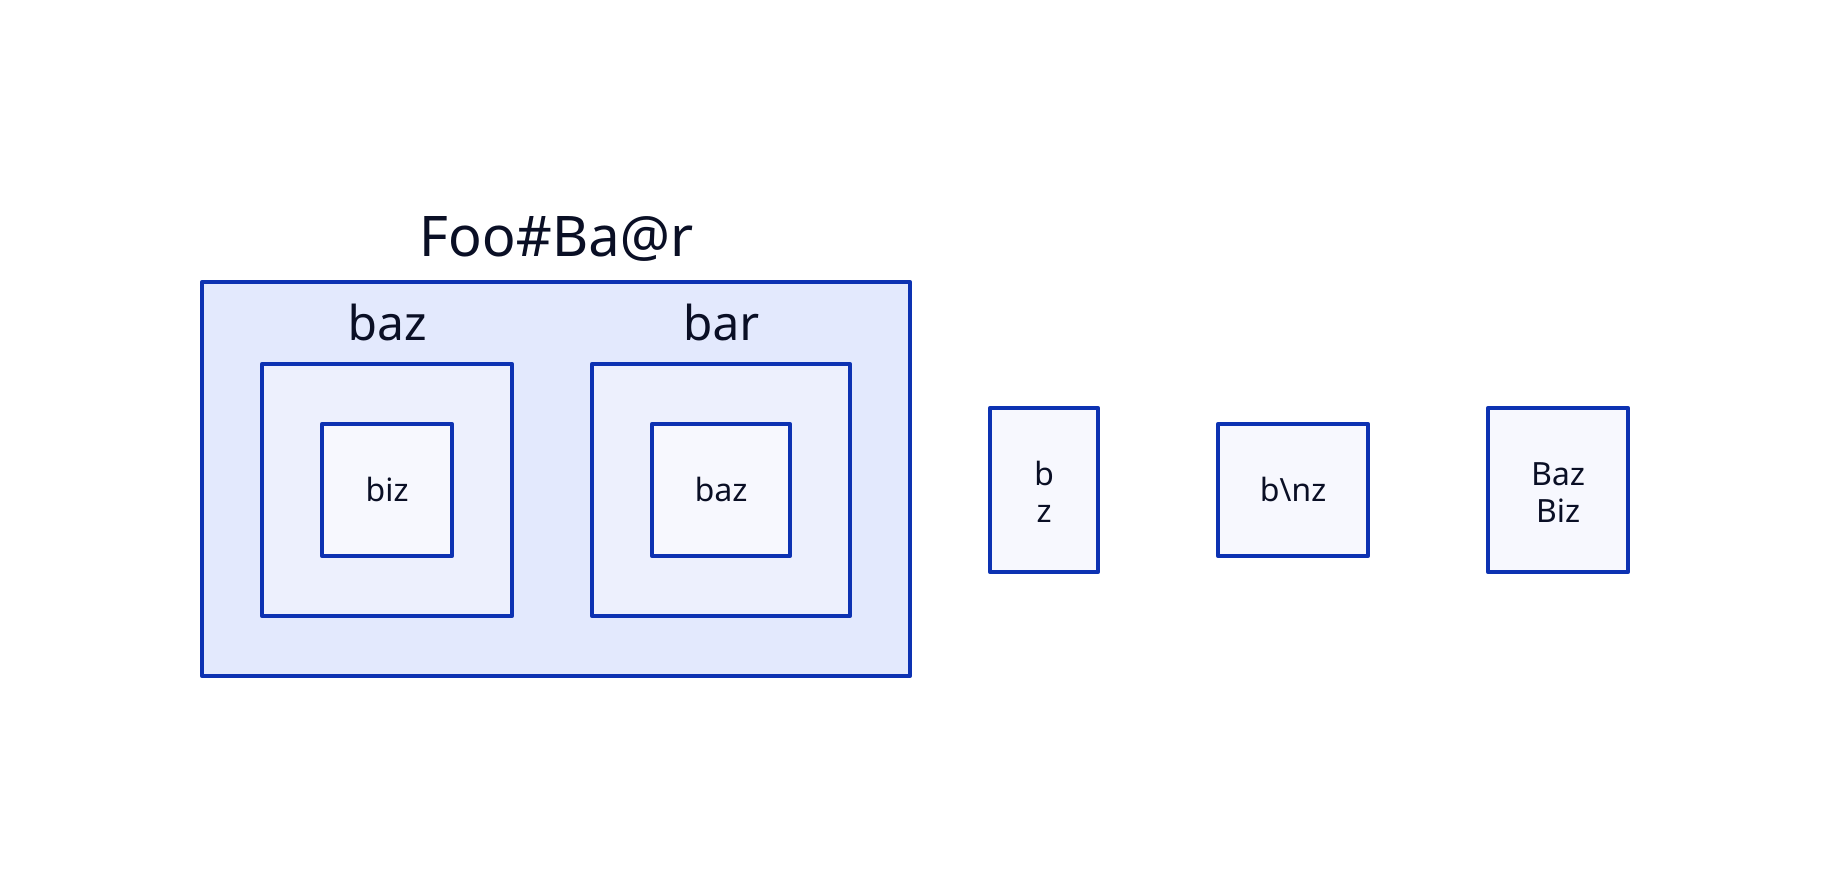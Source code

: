 foo.'baz'.biz
# <- string.special
#  ^ punctuation.delimiter
#   ^ string
#     ^ string
#        ^ punctuation.delimiter
#         ^ variable

"b\nz"
# ^ string.escape
#  ^ string.escape

'b\nz'
# ^ string
#  ^ string

'biz': "Baz\nBiz"
# <- string
#      ^ string
#        ^ string
#           ^ string.escape

foo: Foo Bar
# <- variable
#  ^ punctuation.delimiter
#    ^ text.title

foo: Foo Bar {
  # <- string.special
  #  ^ text.title
  #          ^ punctuation.bracket

  bar.baz
  # <- string.special
  #   ^ variable
}
# <- punctuation.bracket

foo: Foo\#Ba\@r {
  #  ^ text.title
  #      ^ string.escape
  #       ^ text.title
  #          ^ string.escape
}
